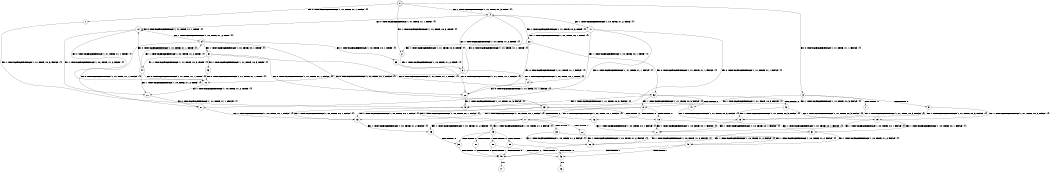 digraph BCG {
size = "7, 10.5";
center = TRUE;
node [shape = circle];
0 [peripheries = 2];
0 -> 1 [label = "EX !0 !ATOMIC_EXCH_BRANCH (1, +1, TRUE, +1, 1, FALSE) !{}"];
0 -> 2 [label = "EX !1 !ATOMIC_EXCH_BRANCH (1, +1, TRUE, +0, 3, TRUE) !{}"];
0 -> 3 [label = "EX !0 !ATOMIC_EXCH_BRANCH (1, +1, TRUE, +1, 1, FALSE) !{}"];
0 -> 4 [label = "EX !1 !ATOMIC_EXCH_BRANCH (1, +1, TRUE, +0, 3, TRUE) !{}"];
1 -> 5 [label = "EX !1 !ATOMIC_EXCH_BRANCH (1, +1, TRUE, +0, 3, FALSE) !{}"];
2 -> 6 [label = "EX !1 !ATOMIC_EXCH_BRANCH (1, +0, TRUE, +1, 2, TRUE) !{}"];
3 -> 5 [label = "EX !1 !ATOMIC_EXCH_BRANCH (1, +1, TRUE, +0, 3, FALSE) !{}"];
3 -> 7 [label = "TERMINATE !0"];
3 -> 8 [label = "EX !1 !ATOMIC_EXCH_BRANCH (1, +1, TRUE, +0, 3, FALSE) !{}"];
3 -> 9 [label = "TERMINATE !0"];
4 -> 6 [label = "EX !1 !ATOMIC_EXCH_BRANCH (1, +0, TRUE, +1, 2, TRUE) !{}"];
4 -> 10 [label = "EX !0 !ATOMIC_EXCH_BRANCH (1, +1, TRUE, +1, 1, TRUE) !{}"];
4 -> 11 [label = "EX !1 !ATOMIC_EXCH_BRANCH (1, +0, TRUE, +1, 2, TRUE) !{}"];
4 -> 12 [label = "EX !0 !ATOMIC_EXCH_BRANCH (1, +1, TRUE, +1, 1, TRUE) !{}"];
5 -> 13 [label = "EX !1 !ATOMIC_EXCH_BRANCH (1, +0, TRUE, +0, 1, FALSE) !{}"];
6 -> 14 [label = "EX !1 !ATOMIC_EXCH_BRANCH (1, +0, TRUE, +0, 1, TRUE) !{}"];
7 -> 15 [label = "EX !1 !ATOMIC_EXCH_BRANCH (1, +1, TRUE, +0, 3, FALSE) !{}"];
8 -> 13 [label = "EX !1 !ATOMIC_EXCH_BRANCH (1, +0, TRUE, +0, 1, FALSE) !{}"];
8 -> 16 [label = "TERMINATE !0"];
8 -> 17 [label = "EX !1 !ATOMIC_EXCH_BRANCH (1, +0, TRUE, +0, 1, FALSE) !{}"];
8 -> 18 [label = "TERMINATE !0"];
9 -> 15 [label = "EX !1 !ATOMIC_EXCH_BRANCH (1, +1, TRUE, +0, 3, FALSE) !{}"];
9 -> 19 [label = "EX !1 !ATOMIC_EXCH_BRANCH (1, +1, TRUE, +0, 3, FALSE) !{}"];
10 -> 20 [label = "EX !1 !ATOMIC_EXCH_BRANCH (1, +0, TRUE, +1, 2, TRUE) !{}"];
11 -> 14 [label = "EX !1 !ATOMIC_EXCH_BRANCH (1, +0, TRUE, +0, 1, TRUE) !{}"];
11 -> 21 [label = "EX !0 !ATOMIC_EXCH_BRANCH (1, +1, TRUE, +1, 1, FALSE) !{}"];
11 -> 22 [label = "EX !1 !ATOMIC_EXCH_BRANCH (1, +0, TRUE, +0, 1, TRUE) !{}"];
11 -> 23 [label = "EX !0 !ATOMIC_EXCH_BRANCH (1, +1, TRUE, +1, 1, FALSE) !{}"];
12 -> 10 [label = "EX !0 !ATOMIC_EXCH_BRANCH (1, +1, TRUE, +1, 1, TRUE) !{}"];
12 -> 20 [label = "EX !1 !ATOMIC_EXCH_BRANCH (1, +0, TRUE, +1, 2, TRUE) !{}"];
12 -> 12 [label = "EX !0 !ATOMIC_EXCH_BRANCH (1, +1, TRUE, +1, 1, TRUE) !{}"];
12 -> 24 [label = "EX !1 !ATOMIC_EXCH_BRANCH (1, +0, TRUE, +1, 2, TRUE) !{}"];
13 -> 25 [label = "EX !1 !ATOMIC_EXCH_BRANCH (1, +0, TRUE, +1, 2, FALSE) !{}"];
14 -> 26 [label = "EX !0 !ATOMIC_EXCH_BRANCH (1, +1, TRUE, +1, 1, FALSE) !{}"];
15 -> 27 [label = "EX !1 !ATOMIC_EXCH_BRANCH (1, +0, TRUE, +0, 1, FALSE) !{}"];
16 -> 27 [label = "EX !1 !ATOMIC_EXCH_BRANCH (1, +0, TRUE, +0, 1, FALSE) !{}"];
17 -> 25 [label = "EX !1 !ATOMIC_EXCH_BRANCH (1, +0, TRUE, +1, 2, FALSE) !{}"];
17 -> 28 [label = "TERMINATE !0"];
17 -> 29 [label = "EX !1 !ATOMIC_EXCH_BRANCH (1, +0, TRUE, +1, 2, FALSE) !{}"];
17 -> 30 [label = "TERMINATE !0"];
18 -> 27 [label = "EX !1 !ATOMIC_EXCH_BRANCH (1, +0, TRUE, +0, 1, FALSE) !{}"];
18 -> 31 [label = "EX !1 !ATOMIC_EXCH_BRANCH (1, +0, TRUE, +0, 1, FALSE) !{}"];
19 -> 27 [label = "EX !1 !ATOMIC_EXCH_BRANCH (1, +0, TRUE, +0, 1, FALSE) !{}"];
19 -> 31 [label = "EX !1 !ATOMIC_EXCH_BRANCH (1, +0, TRUE, +0, 1, FALSE) !{}"];
20 -> 21 [label = "EX !0 !ATOMIC_EXCH_BRANCH (1, +1, TRUE, +1, 1, FALSE) !{}"];
21 -> 13 [label = "EX !1 !ATOMIC_EXCH_BRANCH (1, +0, TRUE, +0, 1, FALSE) !{}"];
22 -> 2 [label = "EX !1 !ATOMIC_EXCH_BRANCH (1, +1, TRUE, +0, 3, TRUE) !{}"];
22 -> 26 [label = "EX !0 !ATOMIC_EXCH_BRANCH (1, +1, TRUE, +1, 1, FALSE) !{}"];
22 -> 4 [label = "EX !1 !ATOMIC_EXCH_BRANCH (1, +1, TRUE, +0, 3, TRUE) !{}"];
22 -> 32 [label = "EX !0 !ATOMIC_EXCH_BRANCH (1, +1, TRUE, +1, 1, FALSE) !{}"];
23 -> 13 [label = "EX !1 !ATOMIC_EXCH_BRANCH (1, +0, TRUE, +0, 1, FALSE) !{}"];
23 -> 16 [label = "TERMINATE !0"];
23 -> 17 [label = "EX !1 !ATOMIC_EXCH_BRANCH (1, +0, TRUE, +0, 1, FALSE) !{}"];
23 -> 18 [label = "TERMINATE !0"];
24 -> 21 [label = "EX !0 !ATOMIC_EXCH_BRANCH (1, +1, TRUE, +1, 1, FALSE) !{}"];
24 -> 33 [label = "EX !1 !ATOMIC_EXCH_BRANCH (1, +0, TRUE, +0, 1, TRUE) !{}"];
24 -> 23 [label = "EX !0 !ATOMIC_EXCH_BRANCH (1, +1, TRUE, +1, 1, FALSE) !{}"];
24 -> 34 [label = "EX !1 !ATOMIC_EXCH_BRANCH (1, +0, TRUE, +0, 1, TRUE) !{}"];
25 -> 35 [label = "TERMINATE !0"];
26 -> 5 [label = "EX !1 !ATOMIC_EXCH_BRANCH (1, +1, TRUE, +0, 3, FALSE) !{}"];
27 -> 36 [label = "EX !1 !ATOMIC_EXCH_BRANCH (1, +0, TRUE, +1, 2, FALSE) !{}"];
28 -> 36 [label = "EX !1 !ATOMIC_EXCH_BRANCH (1, +0, TRUE, +1, 2, FALSE) !{}"];
29 -> 35 [label = "TERMINATE !0"];
29 -> 37 [label = "TERMINATE !1"];
29 -> 38 [label = "TERMINATE !0"];
29 -> 39 [label = "TERMINATE !1"];
30 -> 36 [label = "EX !1 !ATOMIC_EXCH_BRANCH (1, +0, TRUE, +1, 2, FALSE) !{}"];
30 -> 40 [label = "EX !1 !ATOMIC_EXCH_BRANCH (1, +0, TRUE, +1, 2, FALSE) !{}"];
31 -> 36 [label = "EX !1 !ATOMIC_EXCH_BRANCH (1, +0, TRUE, +1, 2, FALSE) !{}"];
31 -> 40 [label = "EX !1 !ATOMIC_EXCH_BRANCH (1, +0, TRUE, +1, 2, FALSE) !{}"];
32 -> 5 [label = "EX !1 !ATOMIC_EXCH_BRANCH (1, +1, TRUE, +0, 3, FALSE) !{}"];
32 -> 41 [label = "TERMINATE !0"];
32 -> 8 [label = "EX !1 !ATOMIC_EXCH_BRANCH (1, +1, TRUE, +0, 3, FALSE) !{}"];
32 -> 42 [label = "TERMINATE !0"];
33 -> 26 [label = "EX !0 !ATOMIC_EXCH_BRANCH (1, +1, TRUE, +1, 1, FALSE) !{}"];
34 -> 26 [label = "EX !0 !ATOMIC_EXCH_BRANCH (1, +1, TRUE, +1, 1, FALSE) !{}"];
34 -> 43 [label = "EX !1 !ATOMIC_EXCH_BRANCH (1, +1, TRUE, +0, 3, TRUE) !{}"];
34 -> 32 [label = "EX !0 !ATOMIC_EXCH_BRANCH (1, +1, TRUE, +1, 1, FALSE) !{}"];
34 -> 44 [label = "EX !1 !ATOMIC_EXCH_BRANCH (1, +1, TRUE, +0, 3, TRUE) !{}"];
35 -> 45 [label = "TERMINATE !1"];
36 -> 45 [label = "TERMINATE !1"];
37 -> 45 [label = "TERMINATE !0"];
38 -> 45 [label = "TERMINATE !1"];
38 -> 46 [label = "TERMINATE !1"];
39 -> 45 [label = "TERMINATE !0"];
39 -> 46 [label = "TERMINATE !0"];
40 -> 45 [label = "TERMINATE !1"];
40 -> 46 [label = "TERMINATE !1"];
41 -> 15 [label = "EX !1 !ATOMIC_EXCH_BRANCH (1, +1, TRUE, +0, 3, FALSE) !{}"];
42 -> 15 [label = "EX !1 !ATOMIC_EXCH_BRANCH (1, +1, TRUE, +0, 3, FALSE) !{}"];
42 -> 19 [label = "EX !1 !ATOMIC_EXCH_BRANCH (1, +1, TRUE, +0, 3, FALSE) !{}"];
43 -> 10 [label = "EX !0 !ATOMIC_EXCH_BRANCH (1, +1, TRUE, +1, 1, TRUE) !{}"];
44 -> 10 [label = "EX !0 !ATOMIC_EXCH_BRANCH (1, +1, TRUE, +1, 1, TRUE) !{}"];
44 -> 20 [label = "EX !1 !ATOMIC_EXCH_BRANCH (1, +0, TRUE, +1, 2, TRUE) !{}"];
44 -> 12 [label = "EX !0 !ATOMIC_EXCH_BRANCH (1, +1, TRUE, +1, 1, TRUE) !{}"];
44 -> 24 [label = "EX !1 !ATOMIC_EXCH_BRANCH (1, +0, TRUE, +1, 2, TRUE) !{}"];
45 -> 47 [label = "exit"];
46 -> 48 [label = "exit"];
}
